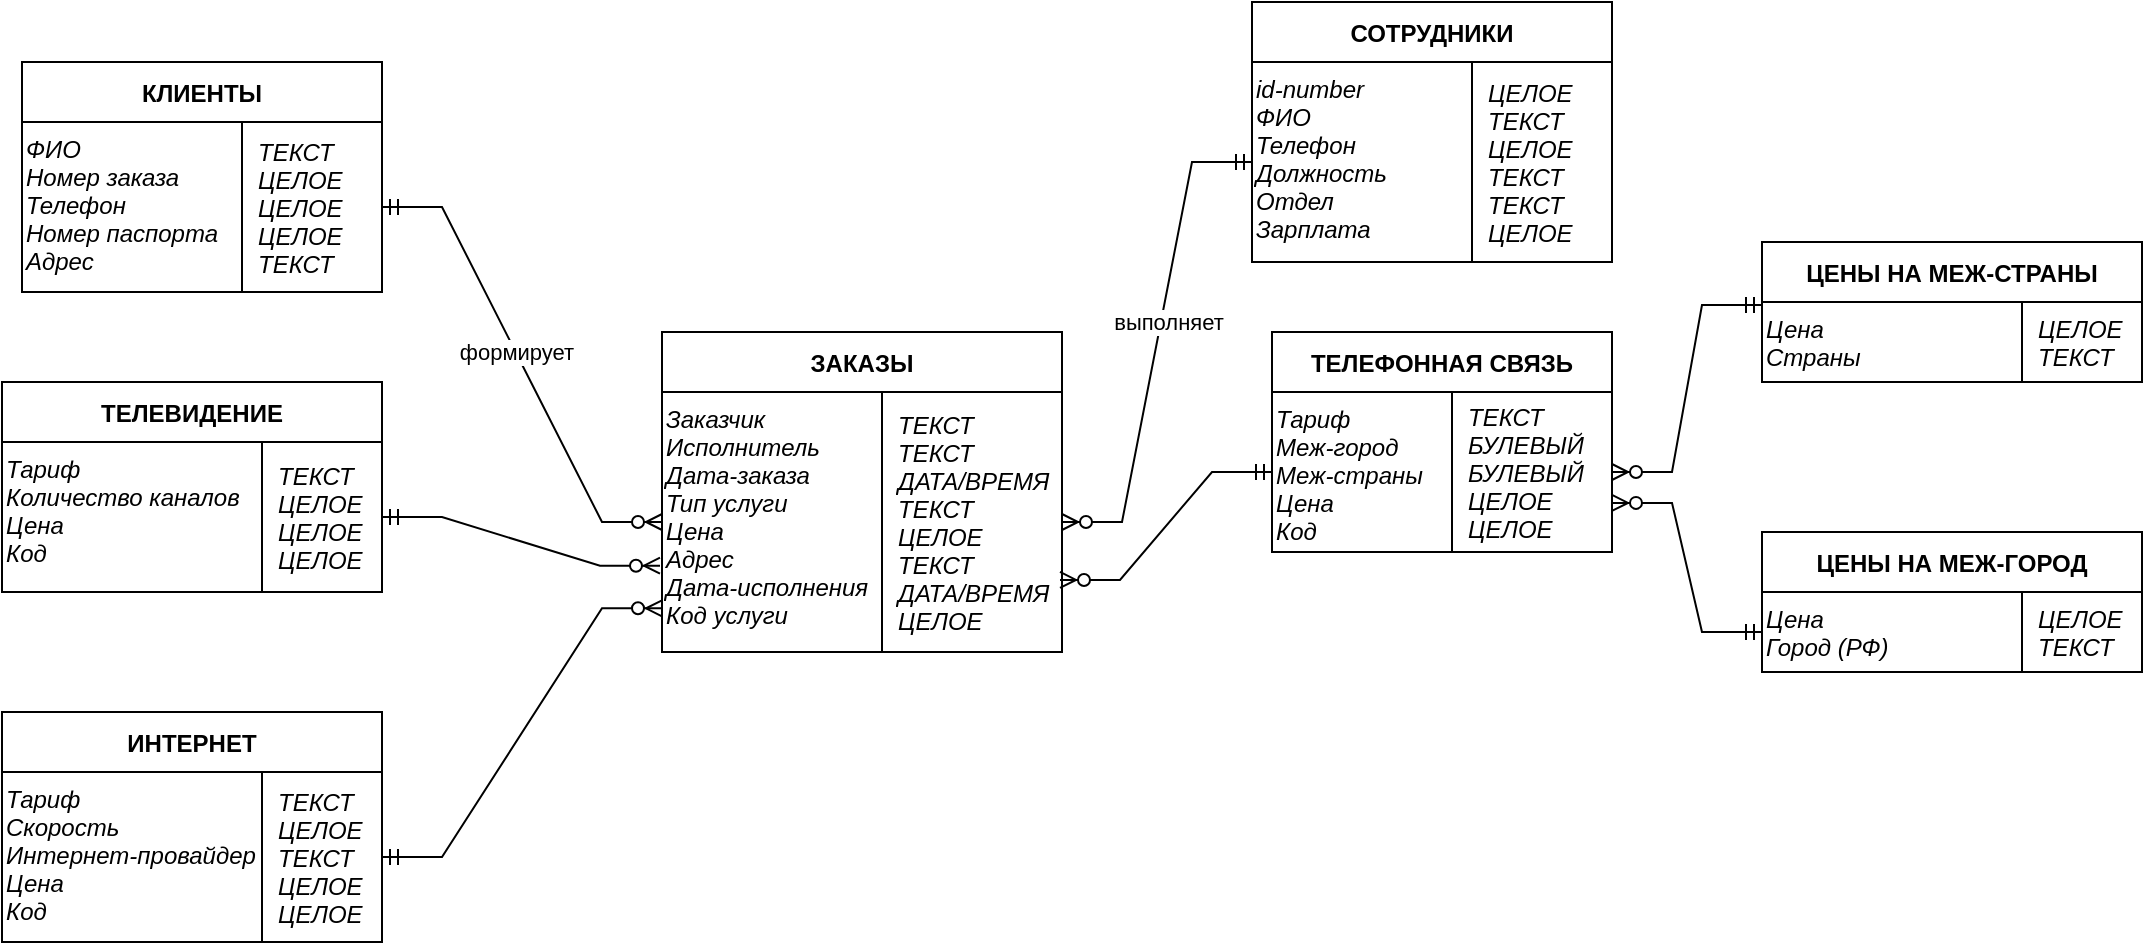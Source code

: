 <mxfile version="21.0.8" type="github">
  <diagram id="R2lEEEUBdFMjLlhIrx00" name="Page-1">
    <mxGraphModel dx="1013" dy="991" grid="1" gridSize="10" guides="1" tooltips="1" connect="1" arrows="1" fold="1" page="0" pageScale="1" pageWidth="850" pageHeight="1100" math="0" shadow="0" extFonts="Permanent Marker^https://fonts.googleapis.com/css?family=Permanent+Marker">
      <root>
        <mxCell id="0" />
        <mxCell id="1" parent="0" />
        <mxCell id="C-vyLk0tnHw3VtMMgP7b-23" value="КЛИЕНТЫ" style="shape=table;startSize=30;container=1;collapsible=1;childLayout=tableLayout;fixedRows=1;rowLines=0;fontStyle=1;align=center;resizeLast=1;swimlaneLine=1;rounded=0;shadow=0;" parent="1" vertex="1">
          <mxGeometry x="-30" y="-235" width="180" height="115" as="geometry" />
        </mxCell>
        <mxCell id="C-vyLk0tnHw3VtMMgP7b-24" value="" style="shape=partialRectangle;collapsible=0;dropTarget=0;pointerEvents=0;fillColor=none;points=[[0,0.5],[1,0.5]];portConstraint=eastwest;top=0;left=0;right=0;bottom=1;" parent="C-vyLk0tnHw3VtMMgP7b-23" vertex="1">
          <mxGeometry y="30" width="180" height="85" as="geometry" />
        </mxCell>
        <mxCell id="C-vyLk0tnHw3VtMMgP7b-25" value="ФИО&#xa;Номер заказа&#xa;Телефон&#xa;Номер паспорта&#xa;Адрес&#xa;&#xa;" style="shape=partialRectangle;overflow=hidden;connectable=0;fillColor=none;top=0;left=0;bottom=0;right=0;fontStyle=2;align=left;verticalAlign=top;" parent="C-vyLk0tnHw3VtMMgP7b-24" vertex="1">
          <mxGeometry width="110" height="85" as="geometry">
            <mxRectangle width="110" height="85" as="alternateBounds" />
          </mxGeometry>
        </mxCell>
        <mxCell id="C-vyLk0tnHw3VtMMgP7b-26" value="ТЕКСТ&#xa;ЦЕЛОЕ&#xa;ЦЕЛОЕ&#xa;ЦЕЛОЕ&#xa;ТЕКСТ" style="shape=partialRectangle;overflow=hidden;connectable=0;fillColor=none;top=0;left=0;bottom=0;right=0;align=left;spacingLeft=6;fontStyle=2;" parent="C-vyLk0tnHw3VtMMgP7b-24" vertex="1">
          <mxGeometry x="110" width="70" height="85" as="geometry">
            <mxRectangle width="70" height="85" as="alternateBounds" />
          </mxGeometry>
        </mxCell>
        <mxCell id="DgxsEZqawWzNXBBMDGjZ-1" value="ИНТЕРНЕТ" style="shape=table;startSize=30;container=1;collapsible=1;childLayout=tableLayout;fixedRows=1;rowLines=0;fontStyle=1;align=center;resizeLast=1;swimlaneLine=1;rounded=0;shadow=0;" parent="1" vertex="1">
          <mxGeometry x="-40" y="90" width="190" height="115" as="geometry" />
        </mxCell>
        <mxCell id="DgxsEZqawWzNXBBMDGjZ-2" value="" style="shape=partialRectangle;collapsible=0;dropTarget=0;pointerEvents=0;fillColor=none;points=[[0,0.5],[1,0.5]];portConstraint=eastwest;top=0;left=0;right=0;bottom=1;" parent="DgxsEZqawWzNXBBMDGjZ-1" vertex="1">
          <mxGeometry y="30" width="190" height="85" as="geometry" />
        </mxCell>
        <mxCell id="DgxsEZqawWzNXBBMDGjZ-3" value="Тариф&#xa;Скорость&#xa;Интернет-провайдер&#xa;Цена&#xa;Код" style="shape=partialRectangle;overflow=hidden;connectable=0;fillColor=none;top=0;left=0;bottom=0;right=0;fontStyle=2;align=left;verticalAlign=top;" parent="DgxsEZqawWzNXBBMDGjZ-2" vertex="1">
          <mxGeometry width="130" height="85" as="geometry">
            <mxRectangle width="130" height="85" as="alternateBounds" />
          </mxGeometry>
        </mxCell>
        <mxCell id="DgxsEZqawWzNXBBMDGjZ-4" value="ТЕКСТ&#xa;ЦЕЛОЕ&#xa;ТЕКСТ&#xa;ЦЕЛОЕ&#xa;ЦЕЛОЕ" style="shape=partialRectangle;overflow=hidden;connectable=0;fillColor=none;top=0;left=0;bottom=0;right=0;align=left;spacingLeft=6;fontStyle=2;" parent="DgxsEZqawWzNXBBMDGjZ-2" vertex="1">
          <mxGeometry x="130" width="60" height="85" as="geometry">
            <mxRectangle width="60" height="85" as="alternateBounds" />
          </mxGeometry>
        </mxCell>
        <mxCell id="DgxsEZqawWzNXBBMDGjZ-5" value="СОТРУДНИКИ" style="shape=table;startSize=30;container=1;collapsible=1;childLayout=tableLayout;fixedRows=1;rowLines=0;fontStyle=1;align=center;resizeLast=1;swimlaneLine=1;rounded=0;shadow=0;" parent="1" vertex="1">
          <mxGeometry x="585" y="-265" width="180" height="130" as="geometry" />
        </mxCell>
        <mxCell id="DgxsEZqawWzNXBBMDGjZ-6" value="" style="shape=partialRectangle;collapsible=0;dropTarget=0;pointerEvents=0;fillColor=none;points=[[0,0.5],[1,0.5]];portConstraint=eastwest;top=0;left=0;right=0;bottom=1;" parent="DgxsEZqawWzNXBBMDGjZ-5" vertex="1">
          <mxGeometry y="30" width="180" height="100" as="geometry" />
        </mxCell>
        <mxCell id="DgxsEZqawWzNXBBMDGjZ-7" value="id-number&#xa;ФИО&#xa;Телефон&#xa;Должность&#xa;Отдел&#xa;Зарплата" style="shape=partialRectangle;overflow=hidden;connectable=0;fillColor=none;top=0;left=0;bottom=0;right=0;fontStyle=2;align=left;verticalAlign=top;" parent="DgxsEZqawWzNXBBMDGjZ-6" vertex="1">
          <mxGeometry width="110" height="100" as="geometry">
            <mxRectangle width="110" height="100" as="alternateBounds" />
          </mxGeometry>
        </mxCell>
        <mxCell id="DgxsEZqawWzNXBBMDGjZ-8" value="ЦЕЛОЕ&#xa;ТЕКСТ&#xa;ЦЕЛОЕ&#xa;ТЕКСТ&#xa;ТЕКСТ&#xa;ЦЕЛОЕ" style="shape=partialRectangle;overflow=hidden;connectable=0;fillColor=none;top=0;left=0;bottom=0;right=0;align=left;spacingLeft=6;fontStyle=2;" parent="DgxsEZqawWzNXBBMDGjZ-6" vertex="1">
          <mxGeometry x="110" width="70" height="100" as="geometry">
            <mxRectangle width="70" height="100" as="alternateBounds" />
          </mxGeometry>
        </mxCell>
        <mxCell id="DgxsEZqawWzNXBBMDGjZ-9" value="ЗАКАЗЫ" style="shape=table;startSize=30;container=1;collapsible=1;childLayout=tableLayout;fixedRows=1;rowLines=0;fontStyle=1;align=center;resizeLast=1;swimlaneLine=1;rounded=0;shadow=0;" parent="1" vertex="1">
          <mxGeometry x="290" y="-100" width="200" height="160" as="geometry" />
        </mxCell>
        <mxCell id="DgxsEZqawWzNXBBMDGjZ-10" value="" style="shape=partialRectangle;collapsible=0;dropTarget=0;pointerEvents=0;fillColor=none;points=[[0,0.5],[1,0.5]];portConstraint=eastwest;top=0;left=0;right=0;bottom=1;" parent="DgxsEZqawWzNXBBMDGjZ-9" vertex="1">
          <mxGeometry y="30" width="200" height="130" as="geometry" />
        </mxCell>
        <mxCell id="DgxsEZqawWzNXBBMDGjZ-11" value="Заказчик&#xa;Исполнитель&#xa;Дата-заказа&#xa;Тип услуги&#xa;Цена&#xa;Адрес&#xa;Дата-исполнения&#xa;Код услуги" style="shape=partialRectangle;overflow=hidden;connectable=0;fillColor=none;top=0;left=0;bottom=0;right=0;fontStyle=2;align=left;verticalAlign=top;" parent="DgxsEZqawWzNXBBMDGjZ-10" vertex="1">
          <mxGeometry width="110" height="130" as="geometry">
            <mxRectangle width="110" height="130" as="alternateBounds" />
          </mxGeometry>
        </mxCell>
        <mxCell id="DgxsEZqawWzNXBBMDGjZ-12" value="ТЕКСТ&#xa;ТЕКСТ&#xa;ДАТА/ВРЕМЯ&#xa;ТЕКСТ&#xa;ЦЕЛОЕ&#xa;ТЕКСТ&#xa;ДАТА/ВРЕМЯ&#xa;ЦЕЛОЕ" style="shape=partialRectangle;overflow=hidden;connectable=0;fillColor=none;top=0;left=0;bottom=0;right=0;align=left;spacingLeft=6;fontStyle=2;" parent="DgxsEZqawWzNXBBMDGjZ-10" vertex="1">
          <mxGeometry x="110" width="90" height="130" as="geometry">
            <mxRectangle width="90" height="130" as="alternateBounds" />
          </mxGeometry>
        </mxCell>
        <mxCell id="DgxsEZqawWzNXBBMDGjZ-13" value="ТЕЛЕВИДЕНИЕ" style="shape=table;startSize=30;container=1;collapsible=1;childLayout=tableLayout;fixedRows=1;rowLines=0;fontStyle=1;align=center;resizeLast=1;swimlaneLine=1;rounded=0;shadow=0;" parent="1" vertex="1">
          <mxGeometry x="-40" y="-75" width="190" height="105" as="geometry" />
        </mxCell>
        <mxCell id="DgxsEZqawWzNXBBMDGjZ-14" value="" style="shape=partialRectangle;collapsible=0;dropTarget=0;pointerEvents=0;fillColor=none;points=[[0,0.5],[1,0.5]];portConstraint=eastwest;top=0;left=0;right=0;bottom=1;" parent="DgxsEZqawWzNXBBMDGjZ-13" vertex="1">
          <mxGeometry y="30" width="190" height="75" as="geometry" />
        </mxCell>
        <mxCell id="DgxsEZqawWzNXBBMDGjZ-15" value="Тариф&#xa;Количество каналов&#xa;Цена&#xa;Код" style="shape=partialRectangle;overflow=hidden;connectable=0;fillColor=none;top=0;left=0;bottom=0;right=0;fontStyle=2;align=left;verticalAlign=top;" parent="DgxsEZqawWzNXBBMDGjZ-14" vertex="1">
          <mxGeometry width="130" height="75" as="geometry">
            <mxRectangle width="130" height="75" as="alternateBounds" />
          </mxGeometry>
        </mxCell>
        <mxCell id="DgxsEZqawWzNXBBMDGjZ-16" value="ТЕКСТ&#xa;ЦЕЛОЕ&#xa;ЦЕЛОЕ&#xa;ЦЕЛОЕ" style="shape=partialRectangle;overflow=hidden;connectable=0;fillColor=none;top=0;left=0;bottom=0;right=0;align=left;spacingLeft=6;fontStyle=2;" parent="DgxsEZqawWzNXBBMDGjZ-14" vertex="1">
          <mxGeometry x="130" width="60" height="75" as="geometry">
            <mxRectangle width="60" height="75" as="alternateBounds" />
          </mxGeometry>
        </mxCell>
        <mxCell id="DgxsEZqawWzNXBBMDGjZ-17" value="ТЕЛЕФОННАЯ СВЯЗЬ" style="shape=table;startSize=30;container=1;collapsible=1;childLayout=tableLayout;fixedRows=1;rowLines=0;fontStyle=1;align=center;resizeLast=1;swimlaneLine=1;rounded=0;shadow=0;" parent="1" vertex="1">
          <mxGeometry x="595" y="-100" width="170" height="110" as="geometry" />
        </mxCell>
        <mxCell id="DgxsEZqawWzNXBBMDGjZ-18" value="" style="shape=partialRectangle;collapsible=0;dropTarget=0;pointerEvents=0;fillColor=none;points=[[0,0.5],[1,0.5]];portConstraint=eastwest;top=0;left=0;right=0;bottom=1;" parent="DgxsEZqawWzNXBBMDGjZ-17" vertex="1">
          <mxGeometry y="30" width="170" height="80" as="geometry" />
        </mxCell>
        <mxCell id="DgxsEZqawWzNXBBMDGjZ-19" value="Тариф&#xa;Меж-город&#xa;Меж-страны&#xa;Цена&#xa;Код" style="shape=partialRectangle;overflow=hidden;connectable=0;fillColor=none;top=0;left=0;bottom=0;right=0;fontStyle=2;align=left;verticalAlign=top;" parent="DgxsEZqawWzNXBBMDGjZ-18" vertex="1">
          <mxGeometry width="90" height="80" as="geometry">
            <mxRectangle width="90" height="80" as="alternateBounds" />
          </mxGeometry>
        </mxCell>
        <mxCell id="DgxsEZqawWzNXBBMDGjZ-20" value="ТЕКСТ&#xa;БУЛЕВЫЙ&#xa;БУЛЕВЫЙ&#xa;ЦЕЛОЕ&#xa;ЦЕЛОЕ" style="shape=partialRectangle;overflow=hidden;connectable=0;fillColor=none;top=0;left=0;bottom=0;right=0;align=left;spacingLeft=6;fontStyle=2;" parent="DgxsEZqawWzNXBBMDGjZ-18" vertex="1">
          <mxGeometry x="90" width="80" height="80" as="geometry">
            <mxRectangle width="80" height="80" as="alternateBounds" />
          </mxGeometry>
        </mxCell>
        <mxCell id="DgxsEZqawWzNXBBMDGjZ-21" value="ЦЕНЫ НА МЕЖ-ГОРОД" style="shape=table;startSize=30;container=1;collapsible=1;childLayout=tableLayout;fixedRows=1;rowLines=0;fontStyle=1;align=center;resizeLast=1;swimlaneLine=1;rounded=0;shadow=0;" parent="1" vertex="1">
          <mxGeometry x="840" width="190" height="70" as="geometry" />
        </mxCell>
        <mxCell id="DgxsEZqawWzNXBBMDGjZ-22" value="" style="shape=partialRectangle;collapsible=0;dropTarget=0;pointerEvents=0;fillColor=none;points=[[0,0.5],[1,0.5]];portConstraint=eastwest;top=0;left=0;right=0;bottom=1;" parent="DgxsEZqawWzNXBBMDGjZ-21" vertex="1">
          <mxGeometry y="30" width="190" height="40" as="geometry" />
        </mxCell>
        <mxCell id="DgxsEZqawWzNXBBMDGjZ-23" value="Цена&#xa;Город (РФ)" style="shape=partialRectangle;overflow=hidden;connectable=0;fillColor=none;top=0;left=0;bottom=0;right=0;fontStyle=2;align=left;verticalAlign=top;" parent="DgxsEZqawWzNXBBMDGjZ-22" vertex="1">
          <mxGeometry width="130" height="40" as="geometry">
            <mxRectangle width="130" height="40" as="alternateBounds" />
          </mxGeometry>
        </mxCell>
        <mxCell id="DgxsEZqawWzNXBBMDGjZ-24" value="ЦЕЛОЕ&#xa;ТЕКСТ" style="shape=partialRectangle;overflow=hidden;connectable=0;fillColor=none;top=0;left=0;bottom=0;right=0;align=left;spacingLeft=6;fontStyle=2;" parent="DgxsEZqawWzNXBBMDGjZ-22" vertex="1">
          <mxGeometry x="130" width="60" height="40" as="geometry">
            <mxRectangle width="60" height="40" as="alternateBounds" />
          </mxGeometry>
        </mxCell>
        <mxCell id="DgxsEZqawWzNXBBMDGjZ-25" value="ЦЕНЫ НА МЕЖ-СТРАНЫ" style="shape=table;startSize=30;container=1;collapsible=1;childLayout=tableLayout;fixedRows=1;rowLines=0;fontStyle=1;align=center;resizeLast=1;swimlaneLine=1;rounded=0;shadow=0;" parent="1" vertex="1">
          <mxGeometry x="840" y="-145" width="190" height="70" as="geometry" />
        </mxCell>
        <mxCell id="DgxsEZqawWzNXBBMDGjZ-26" value="" style="shape=partialRectangle;collapsible=0;dropTarget=0;pointerEvents=0;fillColor=none;points=[[0,0.5],[1,0.5]];portConstraint=eastwest;top=0;left=0;right=0;bottom=1;" parent="DgxsEZqawWzNXBBMDGjZ-25" vertex="1">
          <mxGeometry y="30" width="190" height="40" as="geometry" />
        </mxCell>
        <mxCell id="DgxsEZqawWzNXBBMDGjZ-27" value="Цена&#xa;Страны" style="shape=partialRectangle;overflow=hidden;connectable=0;fillColor=none;top=0;left=0;bottom=0;right=0;fontStyle=2;align=left;verticalAlign=top;" parent="DgxsEZqawWzNXBBMDGjZ-26" vertex="1">
          <mxGeometry width="130" height="40" as="geometry">
            <mxRectangle width="130" height="40" as="alternateBounds" />
          </mxGeometry>
        </mxCell>
        <mxCell id="DgxsEZqawWzNXBBMDGjZ-28" value="ЦЕЛОЕ&#xa;ТЕКСТ" style="shape=partialRectangle;overflow=hidden;connectable=0;fillColor=none;top=0;left=0;bottom=0;right=0;align=left;spacingLeft=6;fontStyle=2;" parent="DgxsEZqawWzNXBBMDGjZ-26" vertex="1">
          <mxGeometry x="130" width="60" height="40" as="geometry">
            <mxRectangle width="60" height="40" as="alternateBounds" />
          </mxGeometry>
        </mxCell>
        <mxCell id="DgxsEZqawWzNXBBMDGjZ-29" value="" style="edgeStyle=entityRelationEdgeStyle;fontSize=12;html=1;endArrow=ERzeroToMany;startArrow=ERmandOne;rounded=0;exitX=1;exitY=0.5;exitDx=0;exitDy=0;entryX=0;entryY=0.5;entryDx=0;entryDy=0;" parent="1" source="C-vyLk0tnHw3VtMMgP7b-24" target="DgxsEZqawWzNXBBMDGjZ-10" edge="1">
          <mxGeometry width="100" height="100" relative="1" as="geometry">
            <mxPoint x="400" y="100" as="sourcePoint" />
            <mxPoint x="500" as="targetPoint" />
          </mxGeometry>
        </mxCell>
        <mxCell id="DgxsEZqawWzNXBBMDGjZ-30" value="формирует" style="edgeLabel;html=1;align=center;verticalAlign=middle;resizable=0;points=[];" parent="DgxsEZqawWzNXBBMDGjZ-29" vertex="1" connectable="0">
          <mxGeometry x="-0.056" relative="1" as="geometry">
            <mxPoint as="offset" />
          </mxGeometry>
        </mxCell>
        <mxCell id="DgxsEZqawWzNXBBMDGjZ-31" value="" style="edgeStyle=entityRelationEdgeStyle;fontSize=12;html=1;endArrow=ERzeroToMany;startArrow=ERmandOne;rounded=0;exitX=0;exitY=0.5;exitDx=0;exitDy=0;entryX=1;entryY=0.5;entryDx=0;entryDy=0;" parent="1" source="DgxsEZqawWzNXBBMDGjZ-6" target="DgxsEZqawWzNXBBMDGjZ-10" edge="1">
          <mxGeometry width="100" height="100" relative="1" as="geometry">
            <mxPoint x="400" y="100" as="sourcePoint" />
            <mxPoint x="500" as="targetPoint" />
          </mxGeometry>
        </mxCell>
        <mxCell id="DgxsEZqawWzNXBBMDGjZ-32" value="выполняет" style="edgeLabel;html=1;align=center;verticalAlign=middle;resizable=0;points=[];" parent="DgxsEZqawWzNXBBMDGjZ-31" vertex="1" connectable="0">
          <mxGeometry x="-0.089" y="3" relative="1" as="geometry">
            <mxPoint as="offset" />
          </mxGeometry>
        </mxCell>
        <mxCell id="DgxsEZqawWzNXBBMDGjZ-33" value="" style="edgeStyle=entityRelationEdgeStyle;fontSize=12;html=1;endArrow=ERzeroToMany;startArrow=ERmandOne;rounded=0;exitX=1;exitY=0.5;exitDx=0;exitDy=0;entryX=0;entryY=0.832;entryDx=0;entryDy=0;entryPerimeter=0;" parent="1" source="DgxsEZqawWzNXBBMDGjZ-2" target="DgxsEZqawWzNXBBMDGjZ-10" edge="1">
          <mxGeometry width="100" height="100" relative="1" as="geometry">
            <mxPoint x="400" y="100" as="sourcePoint" />
            <mxPoint x="500" as="targetPoint" />
          </mxGeometry>
        </mxCell>
        <mxCell id="DgxsEZqawWzNXBBMDGjZ-34" value="" style="edgeStyle=entityRelationEdgeStyle;fontSize=12;html=1;endArrow=ERzeroToMany;startArrow=ERmandOne;rounded=0;exitX=1;exitY=0.5;exitDx=0;exitDy=0;entryX=-0.005;entryY=0.668;entryDx=0;entryDy=0;entryPerimeter=0;" parent="1" source="DgxsEZqawWzNXBBMDGjZ-14" target="DgxsEZqawWzNXBBMDGjZ-10" edge="1">
          <mxGeometry width="100" height="100" relative="1" as="geometry">
            <mxPoint x="400" y="100" as="sourcePoint" />
            <mxPoint x="500" as="targetPoint" />
          </mxGeometry>
        </mxCell>
        <mxCell id="DgxsEZqawWzNXBBMDGjZ-36" value="" style="edgeStyle=entityRelationEdgeStyle;fontSize=12;html=1;endArrow=ERzeroToMany;startArrow=ERmandOne;rounded=0;entryX=0.995;entryY=0.723;entryDx=0;entryDy=0;entryPerimeter=0;exitX=0;exitY=0.5;exitDx=0;exitDy=0;" parent="1" source="DgxsEZqawWzNXBBMDGjZ-18" target="DgxsEZqawWzNXBBMDGjZ-10" edge="1">
          <mxGeometry width="100" height="100" relative="1" as="geometry">
            <mxPoint x="550" y="160" as="sourcePoint" />
            <mxPoint x="550" y="50" as="targetPoint" />
          </mxGeometry>
        </mxCell>
        <mxCell id="DgxsEZqawWzNXBBMDGjZ-38" value="" style="edgeStyle=entityRelationEdgeStyle;fontSize=12;html=1;endArrow=ERzeroToMany;startArrow=ERmandOne;rounded=0;entryX=1;entryY=0.5;entryDx=0;entryDy=0;exitX=0;exitY=0.038;exitDx=0;exitDy=0;exitPerimeter=0;" parent="1" source="DgxsEZqawWzNXBBMDGjZ-26" target="DgxsEZqawWzNXBBMDGjZ-18" edge="1">
          <mxGeometry width="100" height="100" relative="1" as="geometry">
            <mxPoint x="740" y="60" as="sourcePoint" />
            <mxPoint x="830" y="-40" as="targetPoint" />
          </mxGeometry>
        </mxCell>
        <mxCell id="DgxsEZqawWzNXBBMDGjZ-39" value="" style="edgeStyle=entityRelationEdgeStyle;fontSize=12;html=1;endArrow=ERzeroToMany;startArrow=ERmandOne;rounded=0;exitX=0;exitY=0.5;exitDx=0;exitDy=0;entryX=1;entryY=0.693;entryDx=0;entryDy=0;entryPerimeter=0;" parent="1" source="DgxsEZqawWzNXBBMDGjZ-22" target="DgxsEZqawWzNXBBMDGjZ-18" edge="1">
          <mxGeometry width="100" height="100" relative="1" as="geometry">
            <mxPoint x="630" y="80" as="sourcePoint" />
            <mxPoint x="730" y="-20" as="targetPoint" />
          </mxGeometry>
        </mxCell>
      </root>
    </mxGraphModel>
  </diagram>
</mxfile>
